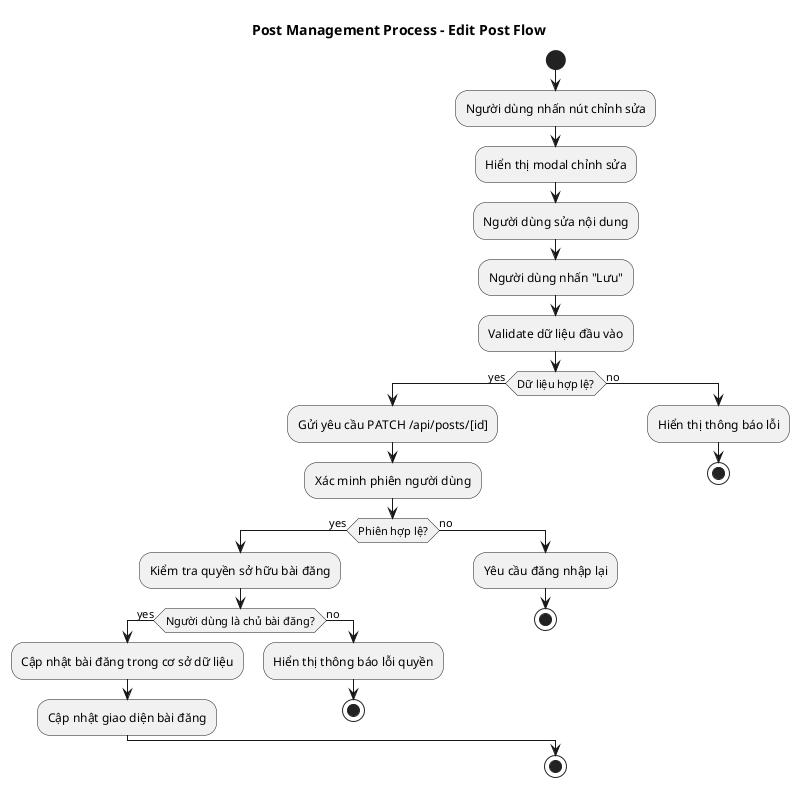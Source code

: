 @startuml
title Post Management Process - Edit Post Flow

start
:Người dùng nhấn nút chỉnh sửa;
:Hiển thị modal chỉnh sửa;
:Người dùng sửa nội dung;
:Người dùng nhấn "Lưu";
:Validate dữ liệu đầu vào;
if (Dữ liệu hợp lệ?) then (yes)
    :Gửi yêu cầu PATCH /api/posts/[id];
    :Xác minh phiên người dùng;
    if (Phiên hợp lệ?) then (yes)
        :Kiểm tra quyền sở hữu bài đăng;
        if (Người dùng là chủ bài đăng?) then (yes)
            :Cập nhật bài đăng trong cơ sở dữ liệu;
            :Cập nhật giao diện bài đăng;
        else (no)
            :Hiển thị thông báo lỗi quyền;
            stop
        endif
    else (no)
        :Yêu cầu đăng nhập lại;
        stop
    endif
else (no)
    :Hiển thị thông báo lỗi;
    stop
endif
stop

@enduml